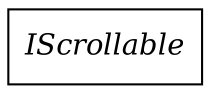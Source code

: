 strict digraph interface_diagram {
  rankdir=LR;
  IScrollable[
    label="IScrollable",
    URL="IScrollable.html",
    tooltip="com.sekati.ui.IScrollable",
    fontname="Times-Italic",
    shape="record"
  ];
}

